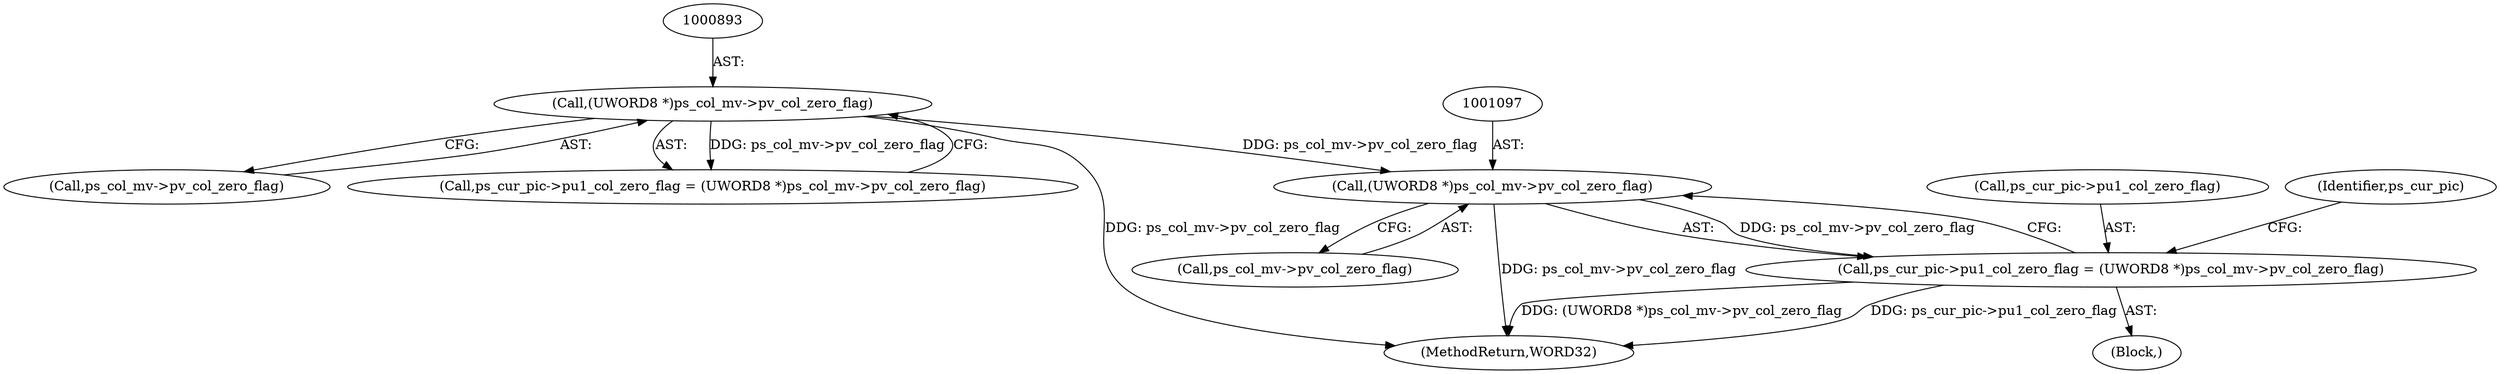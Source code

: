 digraph "0_Android_a78887bcffbc2995cf9ed72e0697acf560875e9e_3@pointer" {
"1001096" [label="(Call,(UWORD8 *)ps_col_mv->pv_col_zero_flag)"];
"1000892" [label="(Call,(UWORD8 *)ps_col_mv->pv_col_zero_flag)"];
"1001092" [label="(Call,ps_cur_pic->pu1_col_zero_flag = (UWORD8 *)ps_col_mv->pv_col_zero_flag)"];
"1000892" [label="(Call,(UWORD8 *)ps_col_mv->pv_col_zero_flag)"];
"1000949" [label="(Block,)"];
"1001093" [label="(Call,ps_cur_pic->pu1_col_zero_flag)"];
"1001098" [label="(Call,ps_col_mv->pv_col_zero_flag)"];
"1000894" [label="(Call,ps_col_mv->pv_col_zero_flag)"];
"1000888" [label="(Call,ps_cur_pic->pu1_col_zero_flag = (UWORD8 *)ps_col_mv->pv_col_zero_flag)"];
"1001103" [label="(Identifier,ps_cur_pic)"];
"1002052" [label="(MethodReturn,WORD32)"];
"1001092" [label="(Call,ps_cur_pic->pu1_col_zero_flag = (UWORD8 *)ps_col_mv->pv_col_zero_flag)"];
"1001096" [label="(Call,(UWORD8 *)ps_col_mv->pv_col_zero_flag)"];
"1001096" -> "1001092"  [label="AST: "];
"1001096" -> "1001098"  [label="CFG: "];
"1001097" -> "1001096"  [label="AST: "];
"1001098" -> "1001096"  [label="AST: "];
"1001092" -> "1001096"  [label="CFG: "];
"1001096" -> "1002052"  [label="DDG: ps_col_mv->pv_col_zero_flag"];
"1001096" -> "1001092"  [label="DDG: ps_col_mv->pv_col_zero_flag"];
"1000892" -> "1001096"  [label="DDG: ps_col_mv->pv_col_zero_flag"];
"1000892" -> "1000888"  [label="AST: "];
"1000892" -> "1000894"  [label="CFG: "];
"1000893" -> "1000892"  [label="AST: "];
"1000894" -> "1000892"  [label="AST: "];
"1000888" -> "1000892"  [label="CFG: "];
"1000892" -> "1002052"  [label="DDG: ps_col_mv->pv_col_zero_flag"];
"1000892" -> "1000888"  [label="DDG: ps_col_mv->pv_col_zero_flag"];
"1001092" -> "1000949"  [label="AST: "];
"1001093" -> "1001092"  [label="AST: "];
"1001103" -> "1001092"  [label="CFG: "];
"1001092" -> "1002052"  [label="DDG: ps_cur_pic->pu1_col_zero_flag"];
"1001092" -> "1002052"  [label="DDG: (UWORD8 *)ps_col_mv->pv_col_zero_flag"];
}
